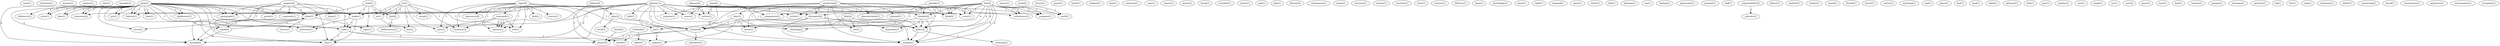 digraph G {
  runs [ label="runs(1)" ];
  intention [ label="intention(1)" ];
  anyone [ label="anyone(1)" ];
  opinion [ label="opinion(1)" ];
  shot [ label="shot(1)" ];
  example [ label="example(1)" ];
  claim [ label="claim(4)" ];
  error [ label="error(2)" ];
  serves [ label="serves(1)" ];
  made [ label="made(6)" ];
  logic [ label="logic(1)" ];
  mistake [ label="mistake(2)" ];
  wayne [ label="wayne(1)" ];
  style [ label="style(2)" ];
  future [ label="future(1)" ];
  suggest [ label="suggest(2)" ];
  comment [ label="comment(1)" ];
  hype [ label="hype(1)" ];
  press [ label="press(1)" ];
  paragraph [ label="paragraph(1)" ];
  claim [ label="claim(1)" ];
  one [ label="one(1)" ];
  way [ label="way(1)" ];
  grant [ label="grant(1)" ];
  henri [ label="henri(1)" ];
  student [ label="student(1)" ];
  feel [ label="feel(1)" ];
  cashman [ label="cashman(1)" ];
  case [ label="case(1)" ];
  play [ label="play(1)" ];
  level [ label="level(1)" ];
  hockey [ label="hockey(8)" ];
  minus [ label="minus(1)" ];
  waste [ label="waste(1)" ];
  greg [ label="greg(3)" ];
  defensive [ label="defensive(1)" ];
  state [ label="state(1)" ];
  idea [ label="idea(1)" ];
  ate [ label="ate(1)" ];
  nonsense [ label="nonsense(2)" ];
  make [ label="make(1)" ];
  reference [ label="reference(1)" ];
  hudson [ label="hudson(1)" ];
  time [ label="time(1)" ];
  implement [ label="implement(1)" ];
  sanderson [ label="sanderson(2)" ];
  demonstrates [ label="demonstrates(1)" ];
  claimed [ label="claimed(1)" ];
  take [ label="take(3)" ];
  settle [ label="settle(1)" ];
  blanket [ label="blanket(2)" ];
  disregard [ label="disregard(2)" ];
  game [ label="game(2)" ];
  latter [ label="latter(1)" ];
  nobody [ label="nobody(1)" ];
  see [ label="see(1)" ];
  bring [ label="bring(1)" ];
  consider [ label="consider(1)" ];
  watch [ label="watch(1)" ];
  god [ label="god(1)" ];
  joke [ label="joke(1)" ];
  flattery [ label="flattery(2)" ];
  carbonneau [ label="carbonneau(1)" ];
  mario [ label="mario(1)" ];
  function [ label="function(1)" ];
  matter [ label="matter(1)" ];
  machine [ label="machine(1)" ];
  form [ label="form(1)" ];
  go [ label="go(1)" ];
  makes [ label="makes(1)" ];
  checking [ label="checking(2)" ];
  version [ label="version(1)" ];
  bob [ label="bob(1)" ];
  comparison [ label="comparison(1)" ];
  cover [ label="cover(1)" ];
  vehemence [ label="vehemence(1)" ];
  think [ label="think(2)" ];
  compare [ label="compare(1)" ];
  word [ label="word(1)" ];
  lifetime [ label="lifetime(1)" ];
  greg [ label="greg(1)" ];
  fame [ label="fame(1)" ];
  read [ label="read(1)" ];
  find [ label="find(2)" ];
  ve [ label="ve(1)" ];
  knowledge [ label="knowledge(1)" ];
  maynard [ label="maynard(1)" ];
  ramsey [ label="ramsey(1)" ];
  uwo [ label="uwo(3)" ];
  stat [ label="stat(1)" ];
  business [ label="business(3)" ];
  ramsey [ label="ramsey(1)" ];
  know [ label="know(1)" ];
  realized [ label="realized(2)" ];
  skate [ label="skate(1)" ];
  player [ label="player(5)" ];
  right [ label="right(1)" ];
  roger [ label="roger(4)" ];
  lack [ label="lack(1)" ];
  course [ label="course(1)" ];
  maynard [ label="maynard(1)" ];
  ignorance [ label="ignorance(2)" ];
  respond [ label="respond(1)" ];
  sport [ label="sport(1)" ];
  christ [ label="christ(1)" ];
  hall [ label="hall(1)" ];
  belongs [ label="belongs(1)" ];
  ran [ label="ran(1)" ];
  feeling [ label="feeling(1)" ];
  gainey [ label="gainey(11)" ];
  talk [ label="talk(1)" ];
  wasn [ label="wasn(1)" ];
  surprise [ label="surprise(1)" ];
  writes [ label="writes(1)" ];
  appreciate [ label="appreciate(1)" ];
  present [ label="present(1)" ];
  duff [ label="duff(1)" ];
  responsibility [ label="responsibility(2)" ];
  educate [ label="educate(1)" ];
  lafleur [ label="lafleur(1)" ];
  pulford [ label="pulford(1)" ];
  reality [ label="reality(1)" ];
  remember [ label="remember(1)" ];
  stand [ label="stand(1)" ];
  fuhr [ label="fuhr(2)" ];
  thread [ label="thread(1)" ];
  bother [ label="bother(2)" ];
  play [ label="play(2)" ];
  butch [ label="butch(1)" ];
  centre [ label="centre(1)" ];
  education [ label="education(1)" ];
  world [ label="world(1)" ];
  bob [ label="bob(2)" ];
  anything [ label="anything(1)" ];
  doug [ label="doug(4)" ];
  gretzky [ label="gretzky(1)" ];
  end [ label="end(1)" ];
  place [ label="place(1)" ];
  re [ label="re(1)" ];
  setup [ label="setup(1)" ];
  key [ label="key(1)" ];
  leaf [ label="leaf(1)" ];
  laud [ label="laud(1)" ];
  ralph [ label="ralph(1)" ];
  gleaned [ label="gleaned(1)" ];
  dick [ label="dick(1)" ];
  guy [ label="guy(1)" ];
  stanley [ label="stanley(1)" ];
  rest [ label="rest(1)" ];
  meaning [ label="meaning(1)" ];
  laugh [ label="laugh(1)" ];
  gilmour [ label="gilmour(2)" ];
  rec [ label="rec(1)" ];
  uvic [ label="uvic(2)" ];
  jesus [ label="jesus(1)" ];
  mon [ label="mon(1)" ];
  deal [ label="deal(1)" ];
  tarasov [ label="tarasov(1)" ];
  hated [ label="hated(2)" ];
  george [ label="george(1)" ];
  message [ label="message(1)" ];
  nystrom [ label="nystrom(1)" ];
  vfq [ label="vfq(1)" ];
  bothersome [ label="bothersome(1)" ];
  thu [ label="thu(1)" ];
  ring [ label="ring(1)" ];
  imitation [ label="imitation(1)" ];
  admit [ label="admit(1)" ];
  armstrong [ label="armstrong(1)" ];
  david [ label="david(1)" ];
  assessment [ label="assessment(1)" ];
  argument [ label="argument(1)" ];
  conversation [ label="conversation(1)" ];
  recognize [ label="recognize(1)" ];
  claim -> error [ label="1" ];
  claim -> serves [ label="1" ];
  claim -> made [ label="2" ];
  claim -> logic [ label="1" ];
  claim -> mistake [ label="2" ];
  suggest -> comment [ label="1" ];
  suggest -> made [ label="1" ];
  suggest -> hype [ label="1" ];
  suggest -> press [ label="1" ];
  suggest -> mistake [ label="1" ];
  suggest -> paragraph [ label="1" ];
  suggest -> claim [ label="1" ];
  suggest -> one [ label="1" ];
  suggest -> way [ label="1" ];
  play -> level [ label="1" ];
  play -> hockey [ label="1" ];
  greg -> error [ label="1" ];
  greg -> defensive [ label="1" ];
  greg -> made [ label="3" ];
  greg -> state [ label="1" ];
  greg -> idea [ label="1" ];
  greg -> ate [ label="1" ];
  greg -> nonsense [ label="1" ];
  greg -> mistake [ label="2" ];
  greg -> paragraph [ label="1" ];
  greg -> claim [ label="3" ];
  greg -> make [ label="1" ];
  greg -> reference [ label="1" ];
  greg -> hudson [ label="1" ];
  greg -> one [ label="1" ];
  greg -> way [ label="1" ];
  greg -> time [ label="1" ];
  greg -> implement [ label="1" ];
  sanderson -> demonstrates [ label="1" ];
  sanderson -> claimed [ label="1" ];
  sanderson -> take [ label="1" ];
  sanderson -> settle [ label="1" ];
  sanderson -> blanket [ label="1" ];
  sanderson -> disregard [ label="1" ];
  sanderson -> hockey [ label="1" ];
  sanderson -> game [ label="1" ];
  sanderson -> latter [ label="1" ];
  sanderson -> nobody [ label="1" ];
  sanderson -> see [ label="1" ];
  take -> go [ label="1" ];
  take -> makes [ label="1" ];
  take -> checking [ label="1" ];
  take -> latter [ label="1" ];
  bob -> comparison [ label="1" ];
  bob -> settle [ label="4" ];
  bob -> blanket [ label="4" ];
  bob -> disregard [ label="4" ];
  bob -> hockey [ label="4" ];
  bob -> cover [ label="1" ];
  bob -> vehemence [ label="1" ];
  bob -> game [ label="4" ];
  bob -> nobody [ label="4" ];
  bob -> think [ label="1" ];
  bob -> compare [ label="1" ];
  bob -> word [ label="1" ];
  made -> mistake [ label="2" ];
  made -> claim [ label="3" ];
  greg -> state [ label="1" ];
  greg -> idea [ label="1" ];
  greg -> ate [ label="1" ];
  greg -> nonsense [ label="1" ];
  greg -> mistake [ label="2" ];
  greg -> paragraph [ label="1" ];
  greg -> claim [ label="3" ];
  greg -> make [ label="1" ];
  greg -> reference [ label="1" ];
  greg -> hudson [ label="1" ];
  greg -> one [ label="1" ];
  greg -> way [ label="1" ];
  greg -> time [ label="1" ];
  greg -> implement [ label="1" ];
  read -> logic [ label="1" ];
  read -> claim [ label="1" ];
  read -> make [ label="1" ];
  read -> find [ label="1" ];
  read -> ve [ label="1" ];
  maynard -> ramsey [ label="3" ];
  maynard -> uwo [ label="1" ];
  maynard -> stat [ label="1" ];
  maynard -> business [ label="1" ];
  maynard -> ramsey [ label="3" ];
  realized -> skate [ label="1" ];
  realized -> player [ label="1" ];
  roger -> go [ label="1" ];
  roger -> makes [ label="1" ];
  roger -> ramsey [ label="1" ];
  roger -> lack [ label="1" ];
  roger -> course [ label="1" ];
  roger -> uwo [ label="1" ];
  roger -> stat [ label="1" ];
  roger -> business [ label="1" ];
  roger -> maynard [ label="1" ];
  roger -> ignorance [ label="1" ];
  roger -> think [ label="1" ];
  roger -> ramsey [ label="1" ];
  go -> makes [ label="1" ];
  gainey -> comparison [ label="1" ];
  gainey -> settle [ label="1" ];
  gainey -> talk [ label="1" ];
  gainey -> blanket [ label="1" ];
  gainey -> disregard [ label="1" ];
  gainey -> nonsense [ label="1" ];
  gainey -> hockey [ label="3" ];
  gainey -> wasn [ label="1" ];
  gainey -> mistake [ label="2" ];
  gainey -> paragraph [ label="1" ];
  gainey -> claim [ label="3" ];
  gainey -> cover [ label="1" ];
  gainey -> make [ label="1" ];
  gainey -> reference [ label="1" ];
  gainey -> surprise [ label="1" ];
  gainey -> vehemence [ label="1" ];
  gainey -> hudson [ label="1" ];
  gainey -> game [ label="1" ];
  gainey -> one [ label="1" ];
  gainey -> way [ label="1" ];
  gainey -> writes [ label="1" ];
  gainey -> nobody [ label="1" ];
  gainey -> think [ label="1" ];
  gainey -> compare [ label="1" ];
  gainey -> word [ label="1" ];
  responsibility -> educate [ label="1" ];
  blanket -> hockey [ label="1" ];
  blanket -> remember [ label="1" ];
  blanket -> game [ label="1" ];
  blanket -> nobody [ label="1" ];
  disregard -> hockey [ label="1" ];
  disregard -> remember [ label="1" ];
  disregard -> game [ label="1" ];
  disregard -> nobody [ label="1" ];
  fuhr -> hockey [ label="1" ];
  fuhr -> game [ label="1" ];
  fuhr -> latter [ label="1" ];
  fuhr -> nobody [ label="1" ];
  fuhr -> see [ label="1" ];
  bother -> play [ label="1" ];
  bother -> player [ label="1" ];
  play -> hockey [ label="1" ];
  hockey -> education [ label="1" ];
  hockey -> world [ label="1" ];
  hockey -> player [ label="1" ];
  bob -> cover [ label="1" ];
  bob -> vehemence [ label="1" ];
  bob -> game [ label="4" ];
  bob -> nobody [ label="4" ];
  bob -> think [ label="1" ];
  bob -> compare [ label="1" ];
  bob -> word [ label="1" ];
  doug -> wasn [ label="1" ];
  doug -> surprise [ label="1" ];
  doug -> game [ label="1" ];
  doug -> writes [ label="1" ];
  doug -> nobody [ label="1" ];
  gretzky -> cover [ label="1" ];
  gretzky -> checking [ label="1" ];
  gretzky -> think [ label="1" ];
  re -> claim [ label="1" ];
  re -> make [ label="1" ];
  re -> setup [ label="1" ];
  re -> uwo [ label="1" ];
  re -> stat [ label="1" ];
  re -> business [ label="1" ];
  re -> find [ label="1" ];
  re -> ve [ label="2" ];
  re -> key [ label="1" ];
  make -> reference [ label="1" ];
  make -> one [ label="1" ];
  make -> way [ label="1" ];
  game -> meaning [ label="1" ];
  game -> nobody [ label="1" ];
  gilmour -> writes [ label="1" ];
  one -> world [ label="1" ];
  one -> way [ label="1" ];
  one -> player [ label="1" ];
  maynard -> ramsey [ label="3" ];
  hated -> player [ label="1" ];
  find -> bothersome [ label="1" ];
  ve -> key [ label="1" ];
}

